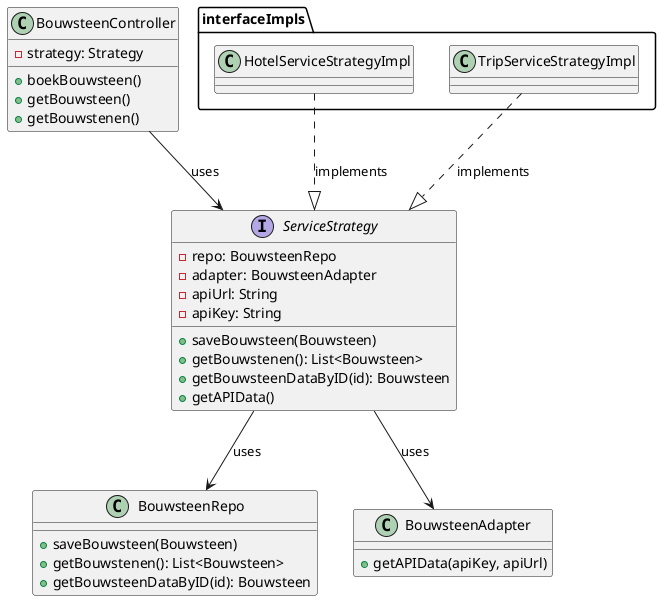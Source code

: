 @startuml

class BouwsteenController{
    - strategy: Strategy
    + boekBouwsteen()
    + getBouwsteen()
    + getBouwstenen()
}

interface ServiceStrategy{
    - repo: BouwsteenRepo
    - adapter: BouwsteenAdapter
    - apiUrl: String
    - apiKey: String
    + saveBouwsteen(Bouwsteen)
    + getBouwstenen(): List<Bouwsteen>
    + getBouwsteenDataByID(id): Bouwsteen
    + getAPIData()
}

package interfaceImpls{
    class HotelServiceStrategyImpl{}
    class TripServiceStrategyImpl{}
}




class BouwsteenRepo{
    + saveBouwsteen(Bouwsteen)
    + getBouwstenen(): List<Bouwsteen>
    + getBouwsteenDataByID(id): Bouwsteen
}
class BouwsteenAdapter{
    +getAPIData(apiKey, apiUrl)

}


BouwsteenController --> ServiceStrategy : uses
HotelServiceStrategyImpl ..|> ServiceStrategy : implements
TripServiceStrategyImpl ..|> ServiceStrategy : implements
ServiceStrategy --> BouwsteenRepo : uses
ServiceStrategy --> BouwsteenAdapter : uses







@enduml